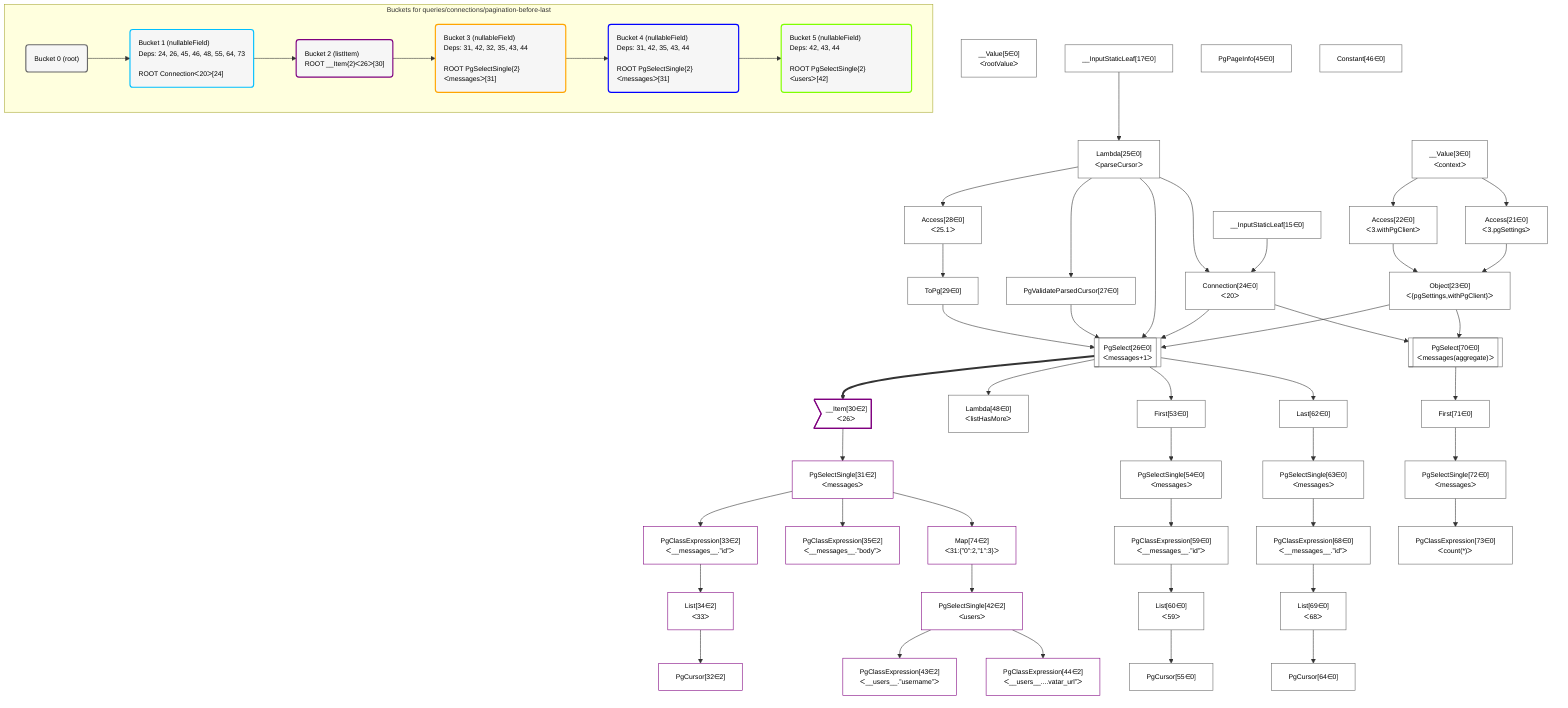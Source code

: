 %%{init: {'themeVariables': { 'fontSize': '12px'}}}%%
graph TD
    classDef path fill:#eee,stroke:#000,color:#000
    classDef plan fill:#fff,stroke-width:1px,color:#000
    classDef itemplan fill:#fff,stroke-width:2px,color:#000
    classDef sideeffectplan fill:#f00,stroke-width:2px,color:#000
    classDef bucket fill:#f6f6f6,color:#000,stroke-width:2px,text-align:left


    %% define steps
    __Value3["__Value[3∈0]<br />ᐸcontextᐳ"]:::plan
    __Value5["__Value[5∈0]<br />ᐸrootValueᐳ"]:::plan
    __InputStaticLeaf15["__InputStaticLeaf[15∈0]"]:::plan
    __InputStaticLeaf17["__InputStaticLeaf[17∈0]"]:::plan
    Access21["Access[21∈0]<br />ᐸ3.pgSettingsᐳ"]:::plan
    Access22["Access[22∈0]<br />ᐸ3.withPgClientᐳ"]:::plan
    Object23["Object[23∈0]<br />ᐸ{pgSettings,withPgClient}ᐳ"]:::plan
    Lambda25["Lambda[25∈0]<br />ᐸparseCursorᐳ"]:::plan
    Connection24["Connection[24∈0]<br />ᐸ20ᐳ"]:::plan
    PgValidateParsedCursor27["PgValidateParsedCursor[27∈0]"]:::plan
    Access28["Access[28∈0]<br />ᐸ25.1ᐳ"]:::plan
    ToPg29["ToPg[29∈0]"]:::plan
    PgSelect26[["PgSelect[26∈0]<br />ᐸmessages+1ᐳ"]]:::plan
    __Item30>"__Item[30∈2]<br />ᐸ26ᐳ"]:::itemplan
    PgSelectSingle31["PgSelectSingle[31∈2]<br />ᐸmessagesᐳ"]:::plan
    PgClassExpression33["PgClassExpression[33∈2]<br />ᐸ__messages__.”id”ᐳ"]:::plan
    List34["List[34∈2]<br />ᐸ33ᐳ"]:::plan
    PgCursor32["PgCursor[32∈2]"]:::plan
    PgClassExpression35["PgClassExpression[35∈2]<br />ᐸ__messages__.”body”ᐳ"]:::plan
    Map74["Map[74∈2]<br />ᐸ31:{”0”:2,”1”:3}ᐳ"]:::plan
    PgSelectSingle42["PgSelectSingle[42∈2]<br />ᐸusersᐳ"]:::plan
    PgClassExpression43["PgClassExpression[43∈2]<br />ᐸ__users__.”username”ᐳ"]:::plan
    PgClassExpression44["PgClassExpression[44∈2]<br />ᐸ__users__....vatar_url”ᐳ"]:::plan
    PgPageInfo45["PgPageInfo[45∈0]"]:::plan
    Constant46["Constant[46∈0]"]:::plan
    Lambda48["Lambda[48∈0]<br />ᐸlistHasMoreᐳ"]:::plan
    First53["First[53∈0]"]:::plan
    PgSelectSingle54["PgSelectSingle[54∈0]<br />ᐸmessagesᐳ"]:::plan
    PgClassExpression59["PgClassExpression[59∈0]<br />ᐸ__messages__.”id”ᐳ"]:::plan
    List60["List[60∈0]<br />ᐸ59ᐳ"]:::plan
    PgCursor55["PgCursor[55∈0]"]:::plan
    Last62["Last[62∈0]"]:::plan
    PgSelectSingle63["PgSelectSingle[63∈0]<br />ᐸmessagesᐳ"]:::plan
    PgClassExpression68["PgClassExpression[68∈0]<br />ᐸ__messages__.”id”ᐳ"]:::plan
    List69["List[69∈0]<br />ᐸ68ᐳ"]:::plan
    PgCursor64["PgCursor[64∈0]"]:::plan
    PgSelect70[["PgSelect[70∈0]<br />ᐸmessages(aggregate)ᐳ"]]:::plan
    First71["First[71∈0]"]:::plan
    PgSelectSingle72["PgSelectSingle[72∈0]<br />ᐸmessagesᐳ"]:::plan
    PgClassExpression73["PgClassExpression[73∈0]<br />ᐸcount(*)ᐳ"]:::plan

    %% plan dependencies
    __Value3 --> Access21
    __Value3 --> Access22
    Access21 & Access22 --> Object23
    __InputStaticLeaf17 --> Lambda25
    __InputStaticLeaf15 & Lambda25 --> Connection24
    Lambda25 --> PgValidateParsedCursor27
    Lambda25 --> Access28
    Access28 --> ToPg29
    Object23 & Connection24 & Lambda25 & PgValidateParsedCursor27 & ToPg29 --> PgSelect26
    PgSelect26 ==> __Item30
    __Item30 --> PgSelectSingle31
    PgSelectSingle31 --> PgClassExpression33
    PgClassExpression33 --> List34
    List34 --> PgCursor32
    PgSelectSingle31 --> PgClassExpression35
    PgSelectSingle31 --> Map74
    Map74 --> PgSelectSingle42
    PgSelectSingle42 --> PgClassExpression43
    PgSelectSingle42 --> PgClassExpression44
    PgSelect26 --> Lambda48
    PgSelect26 --> First53
    First53 --> PgSelectSingle54
    PgSelectSingle54 --> PgClassExpression59
    PgClassExpression59 --> List60
    List60 --> PgCursor55
    PgSelect26 --> Last62
    Last62 --> PgSelectSingle63
    PgSelectSingle63 --> PgClassExpression68
    PgClassExpression68 --> List69
    List69 --> PgCursor64
    Object23 & Connection24 --> PgSelect70
    PgSelect70 --> First71
    First71 --> PgSelectSingle72
    PgSelectSingle72 --> PgClassExpression73

    subgraph "Buckets for queries/connections/pagination-before-last"
    Bucket0("Bucket 0 (root)"):::bucket
    classDef bucket0 stroke:#696969
    class Bucket0,__Value3,__Value5,__InputStaticLeaf15,__InputStaticLeaf17,Access21,Access22,Object23,Connection24,Lambda25,PgSelect26,PgValidateParsedCursor27,Access28,ToPg29,PgPageInfo45,Constant46,Lambda48,First53,PgSelectSingle54,PgCursor55,PgClassExpression59,List60,Last62,PgSelectSingle63,PgCursor64,PgClassExpression68,List69,PgSelect70,First71,PgSelectSingle72,PgClassExpression73 bucket0
    Bucket1("Bucket 1 (nullableField)<br />Deps: 24, 26, 45, 46, 48, 55, 64, 73<br /><br />ROOT Connectionᐸ20ᐳ[24]"):::bucket
    classDef bucket1 stroke:#00bfff
    class Bucket1 bucket1
    Bucket2("Bucket 2 (listItem)<br />ROOT __Item{2}ᐸ26ᐳ[30]"):::bucket
    classDef bucket2 stroke:#7f007f
    class Bucket2,__Item30,PgSelectSingle31,PgCursor32,PgClassExpression33,List34,PgClassExpression35,PgSelectSingle42,PgClassExpression43,PgClassExpression44,Map74 bucket2
    Bucket3("Bucket 3 (nullableField)<br />Deps: 31, 42, 32, 35, 43, 44<br /><br />ROOT PgSelectSingle{2}ᐸmessagesᐳ[31]"):::bucket
    classDef bucket3 stroke:#ffa500
    class Bucket3 bucket3
    Bucket4("Bucket 4 (nullableField)<br />Deps: 31, 42, 35, 43, 44<br /><br />ROOT PgSelectSingle{2}ᐸmessagesᐳ[31]"):::bucket
    classDef bucket4 stroke:#0000ff
    class Bucket4 bucket4
    Bucket5("Bucket 5 (nullableField)<br />Deps: 42, 43, 44<br /><br />ROOT PgSelectSingle{2}ᐸusersᐳ[42]"):::bucket
    classDef bucket5 stroke:#7fff00
    class Bucket5 bucket5
    Bucket0 --> Bucket1
    Bucket1 --> Bucket2
    Bucket2 --> Bucket3
    Bucket3 --> Bucket4
    Bucket4 --> Bucket5
    end